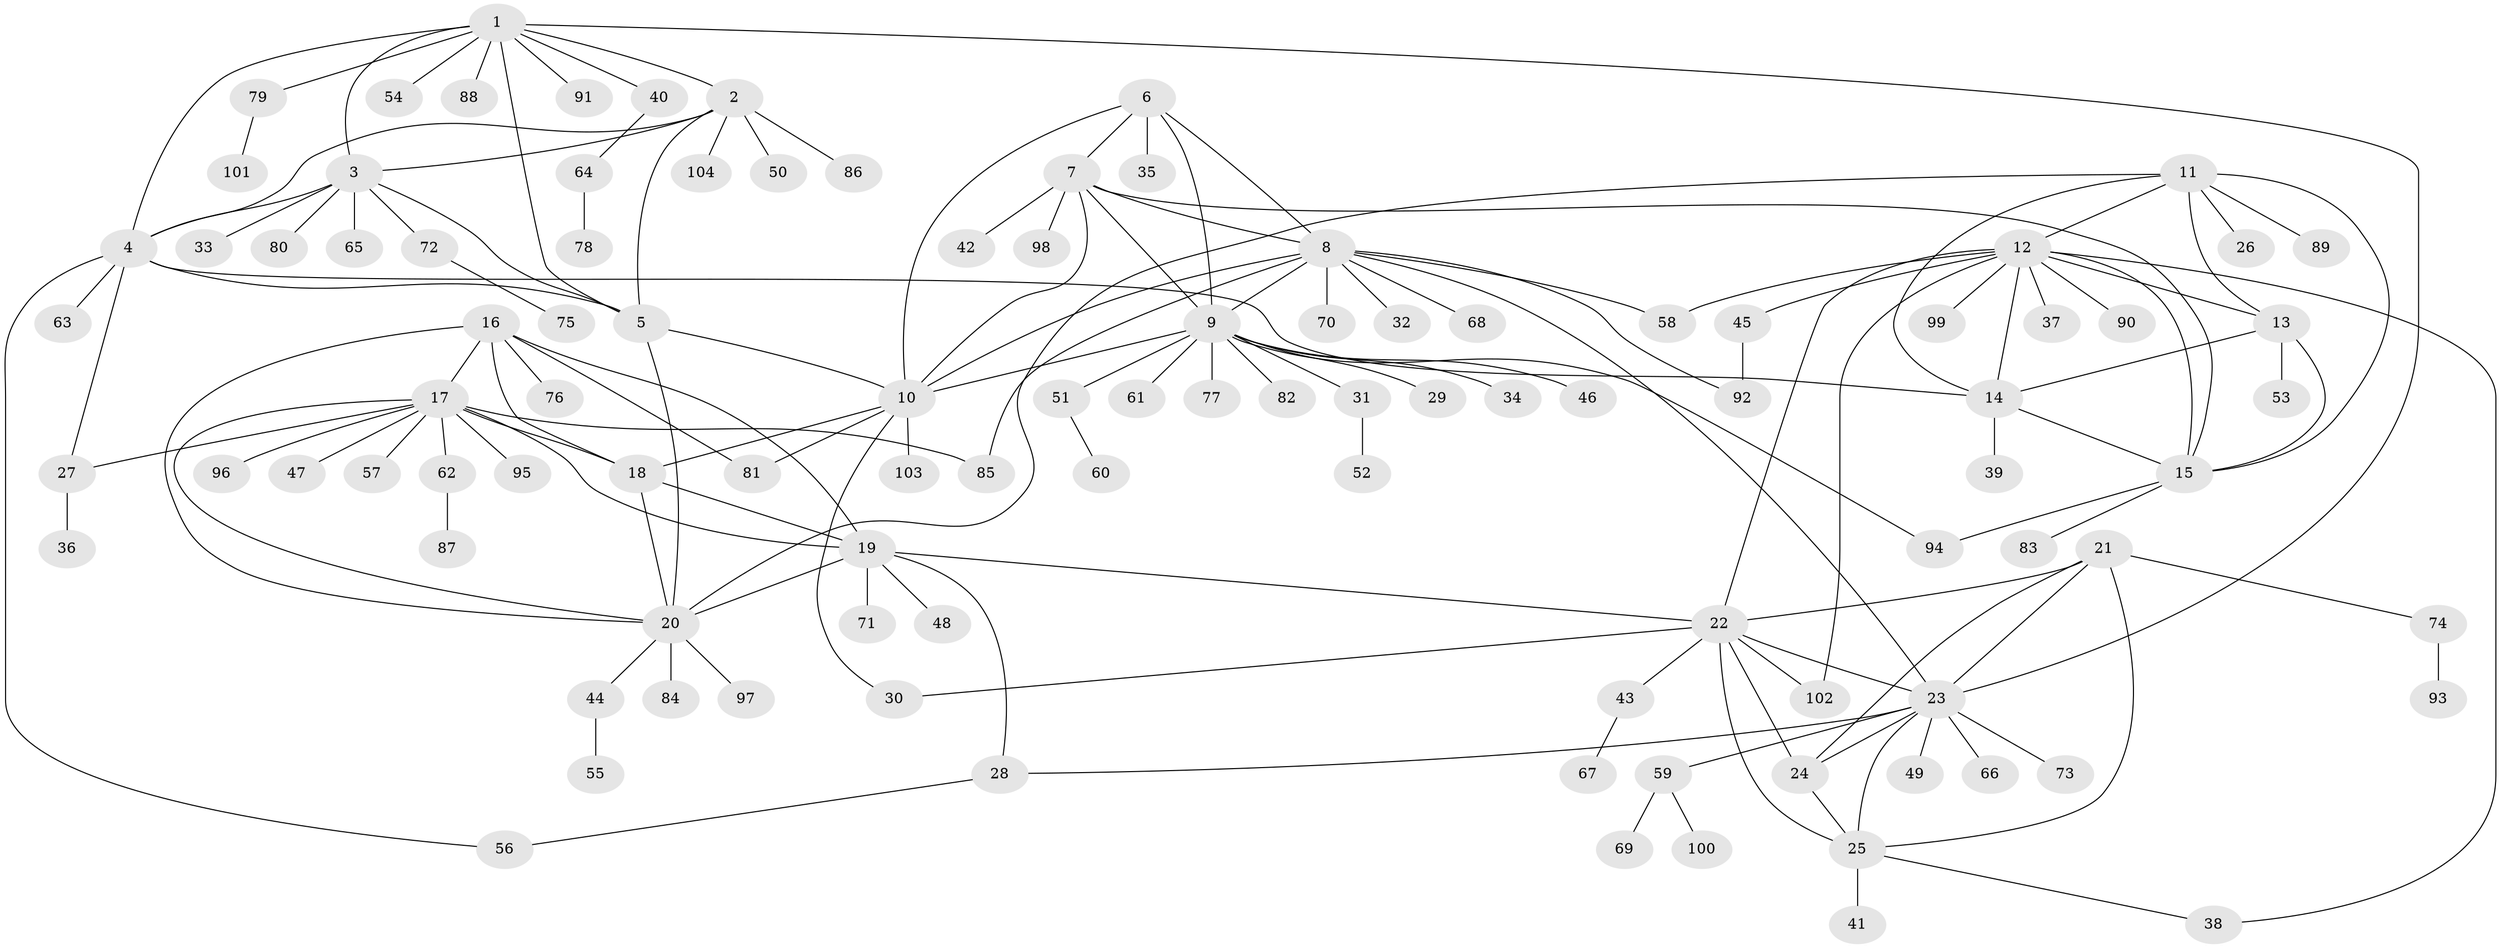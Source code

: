 // Generated by graph-tools (version 1.1) at 2025/37/03/09/25 02:37:41]
// undirected, 104 vertices, 150 edges
graph export_dot {
graph [start="1"]
  node [color=gray90,style=filled];
  1;
  2;
  3;
  4;
  5;
  6;
  7;
  8;
  9;
  10;
  11;
  12;
  13;
  14;
  15;
  16;
  17;
  18;
  19;
  20;
  21;
  22;
  23;
  24;
  25;
  26;
  27;
  28;
  29;
  30;
  31;
  32;
  33;
  34;
  35;
  36;
  37;
  38;
  39;
  40;
  41;
  42;
  43;
  44;
  45;
  46;
  47;
  48;
  49;
  50;
  51;
  52;
  53;
  54;
  55;
  56;
  57;
  58;
  59;
  60;
  61;
  62;
  63;
  64;
  65;
  66;
  67;
  68;
  69;
  70;
  71;
  72;
  73;
  74;
  75;
  76;
  77;
  78;
  79;
  80;
  81;
  82;
  83;
  84;
  85;
  86;
  87;
  88;
  89;
  90;
  91;
  92;
  93;
  94;
  95;
  96;
  97;
  98;
  99;
  100;
  101;
  102;
  103;
  104;
  1 -- 2;
  1 -- 3;
  1 -- 4;
  1 -- 5;
  1 -- 23;
  1 -- 40;
  1 -- 54;
  1 -- 79;
  1 -- 88;
  1 -- 91;
  2 -- 3;
  2 -- 4;
  2 -- 5;
  2 -- 50;
  2 -- 86;
  2 -- 104;
  3 -- 4;
  3 -- 5;
  3 -- 33;
  3 -- 65;
  3 -- 72;
  3 -- 80;
  4 -- 5;
  4 -- 14;
  4 -- 27;
  4 -- 56;
  4 -- 63;
  5 -- 10;
  5 -- 20;
  6 -- 7;
  6 -- 8;
  6 -- 9;
  6 -- 10;
  6 -- 35;
  7 -- 8;
  7 -- 9;
  7 -- 10;
  7 -- 15;
  7 -- 42;
  7 -- 98;
  8 -- 9;
  8 -- 10;
  8 -- 23;
  8 -- 32;
  8 -- 58;
  8 -- 68;
  8 -- 70;
  8 -- 85;
  8 -- 92;
  9 -- 10;
  9 -- 29;
  9 -- 31;
  9 -- 34;
  9 -- 46;
  9 -- 51;
  9 -- 61;
  9 -- 77;
  9 -- 82;
  9 -- 94;
  10 -- 18;
  10 -- 30;
  10 -- 81;
  10 -- 103;
  11 -- 12;
  11 -- 13;
  11 -- 14;
  11 -- 15;
  11 -- 20;
  11 -- 26;
  11 -- 89;
  12 -- 13;
  12 -- 14;
  12 -- 15;
  12 -- 22;
  12 -- 37;
  12 -- 38;
  12 -- 45;
  12 -- 58;
  12 -- 90;
  12 -- 99;
  12 -- 102;
  13 -- 14;
  13 -- 15;
  13 -- 53;
  14 -- 15;
  14 -- 39;
  15 -- 83;
  15 -- 94;
  16 -- 17;
  16 -- 18;
  16 -- 19;
  16 -- 20;
  16 -- 76;
  16 -- 81;
  17 -- 18;
  17 -- 19;
  17 -- 20;
  17 -- 27;
  17 -- 47;
  17 -- 57;
  17 -- 62;
  17 -- 85;
  17 -- 95;
  17 -- 96;
  18 -- 19;
  18 -- 20;
  19 -- 20;
  19 -- 22;
  19 -- 28;
  19 -- 48;
  19 -- 71;
  20 -- 44;
  20 -- 84;
  20 -- 97;
  21 -- 22;
  21 -- 23;
  21 -- 24;
  21 -- 25;
  21 -- 74;
  22 -- 23;
  22 -- 24;
  22 -- 25;
  22 -- 30;
  22 -- 43;
  22 -- 102;
  23 -- 24;
  23 -- 25;
  23 -- 28;
  23 -- 49;
  23 -- 59;
  23 -- 66;
  23 -- 73;
  24 -- 25;
  25 -- 38;
  25 -- 41;
  27 -- 36;
  28 -- 56;
  31 -- 52;
  40 -- 64;
  43 -- 67;
  44 -- 55;
  45 -- 92;
  51 -- 60;
  59 -- 69;
  59 -- 100;
  62 -- 87;
  64 -- 78;
  72 -- 75;
  74 -- 93;
  79 -- 101;
}
